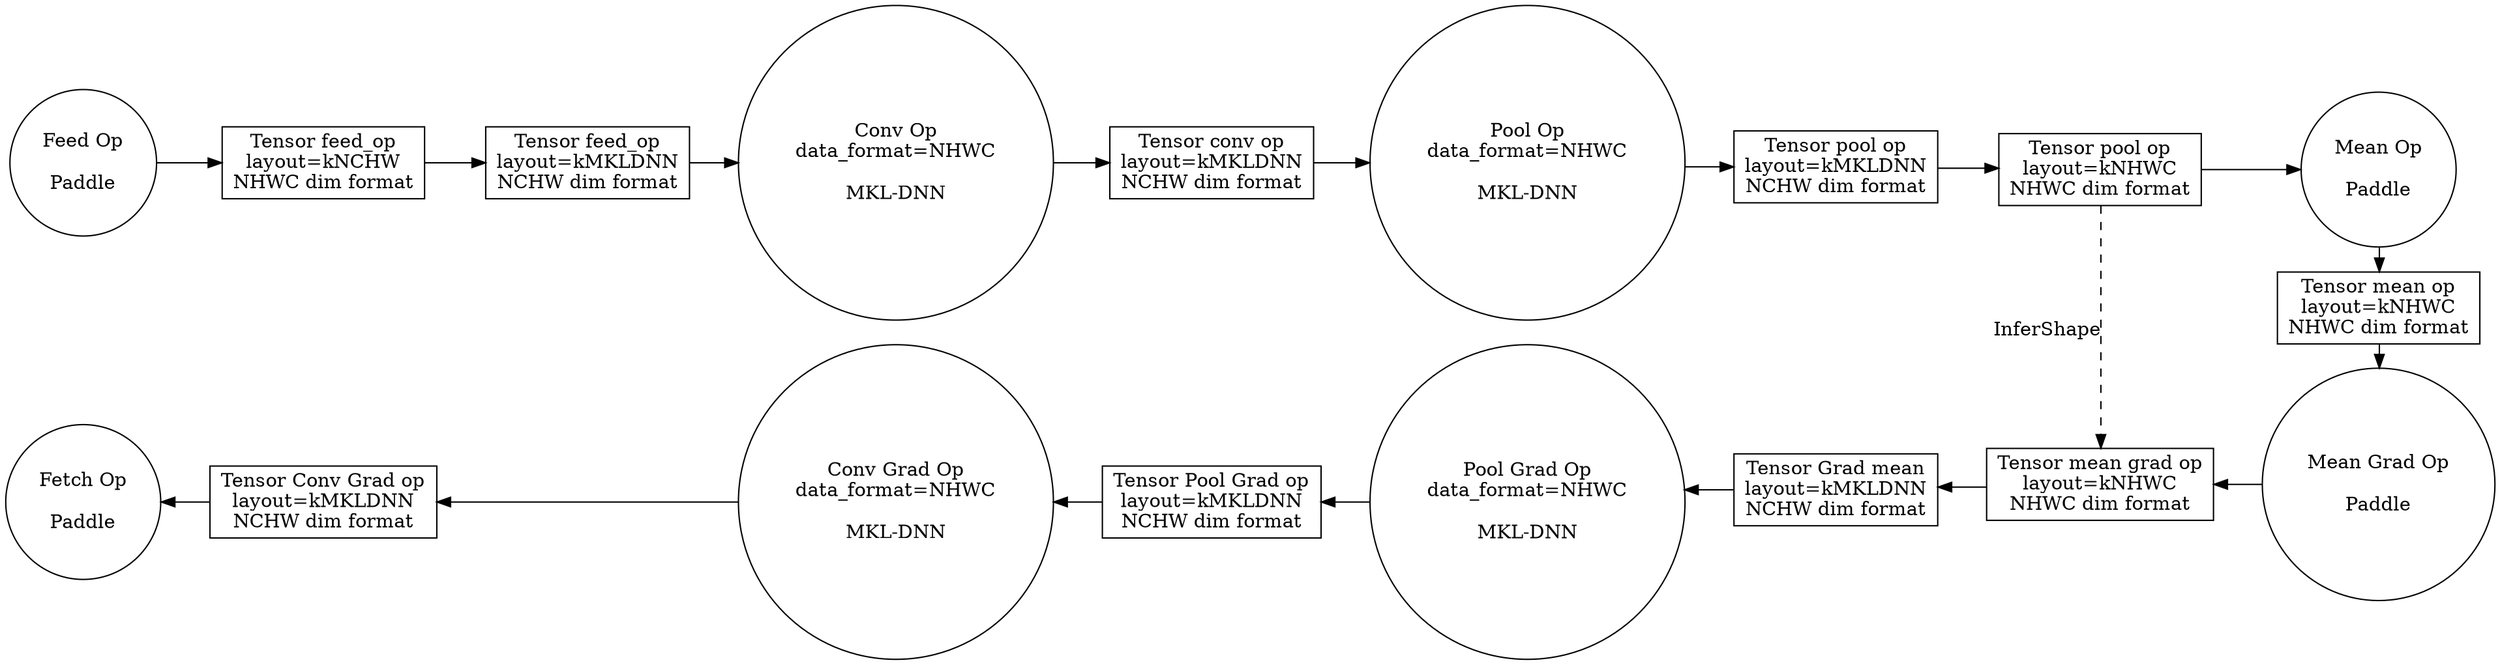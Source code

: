 digraph G {
splines=ortho
rankdir=LR
feed_op[shape=circle,label="Feed Op\n\nPaddle"]
fetch_op[shape=circle,label="Fetch Op\n\nPaddle"]
mean_op[shape=circle,label="Mean Op\n\nPaddle"]
mean_grad_op[shape=circle,label="Mean Grad Op\n\nPaddle"]
conv_mkldnn[shape=circle,label="Conv Op\ndata_format=NHWC\n\nMKL-DNN"];
conv_grad_mkldnn[shape=circle,label="Conv Grad Op\ndata_format=NHWC\n\nMKL-DNN"];
pool_mkldnn[shape=circle,label="Pool Op\ndata_format=NHWC\n\nMKL-DNN"];
pool_grad_mkldnn[shape=circle,label="Pool Grad Op\ndata_format=NHWC\n\nMKL-DNN"];
tensor_mkldnn[shape=rectangle,label="Tensor conv op\nlayout=kMKLDNN\nNCHW dim format"]
tensor_pool_grad_mkldnn[shape=rectangle,label="Tensor Pool Grad op\nlayout=kMKLDNN\nNCHW dim format"]
tensor_conv_grad_mkldnn[shape=rectangle,label="Tensor Conv Grad op\nlayout=kMKLDNN\nNCHW dim format"]
tensor_mkldnn2[shape=rectangle,label="Tensor pool op\nlayout=kMKLDNN\nNCHW dim format"]
//tensor_input_data[shape=rectangle,label="Input Data\nlayout=kNCHW\nNCHW dim format"]
tensor_mean_grad_mkldnn[shape=rectangle,label="Tensor Grad mean\nlayout=kMKLDNN\nNCHW dim format"]
//tensor_fetch[shape=rectangle,label="Tensor Fetch_op\nlayout=kNCHW\nNHWC dim format"]
tensor_input_mean[shape=rectangle,label="Tensor pool op\nlayout=kNHWC\nNHWC dim format"]
tensor_output_mean[shape=rectangle,label="Tensor mean op\nlayout=kNHWC\nNHWC dim format"]
tensor_mean_grad[shape=rectangle,label="Tensor mean grad op\nlayout=kNHWC\nNHWC dim format"]
tensor_feed[shape=rectangle,label="Tensor feed_op\nlayout=kNCHW\nNHWC dim format"]
tensor_feed2[shape=rectangle,label="Tensor feed_op\nlayout=kMKLDNN\nNCHW dim format"]

feed_op -> tensor_feed -> tensor_feed2 -> conv_mkldnn -> tensor_mkldnn -> pool_mkldnn -> tensor_mkldnn2 -> tensor_input_mean -> mean_op

mean_op -> tensor_output_mean

tensor_input_mean -> tensor_mean_grad[xlabel="InferShape", style=dashed]

tensor_output_mean -> mean_grad_op

mean_grad_op -> tensor_mean_grad -> tensor_mean_grad_mkldnn -> pool_grad_mkldnn -> tensor_pool_grad_mkldnn -> conv_grad_mkldnn -> tensor_conv_grad_mkldnn -> fetch_op

{rank="same"  mean_op; mean_grad_op; tensor_output_mean}
{rank="same"  pool_mkldnn; pool_grad_mkldnn}
{rank="same"  conv_mkldnn; conv_grad_mkldnn}
{rank="same"  tensor_mean_grad; tensor_input_mean}
{rank="same" tensor_mkldnn2; tensor_mean_grad_mkldnn}
{rank="same" tensor_pool_grad_mkldnn; tensor_mkldnn}
{rank="same" tensor_conv_grad_mkldnn; tensor_feed}
{rank="same" fetch_op; feed_op}

//tensor_mkldnn2 -> tensor_mean_grad[label="Infer shape"]
}
